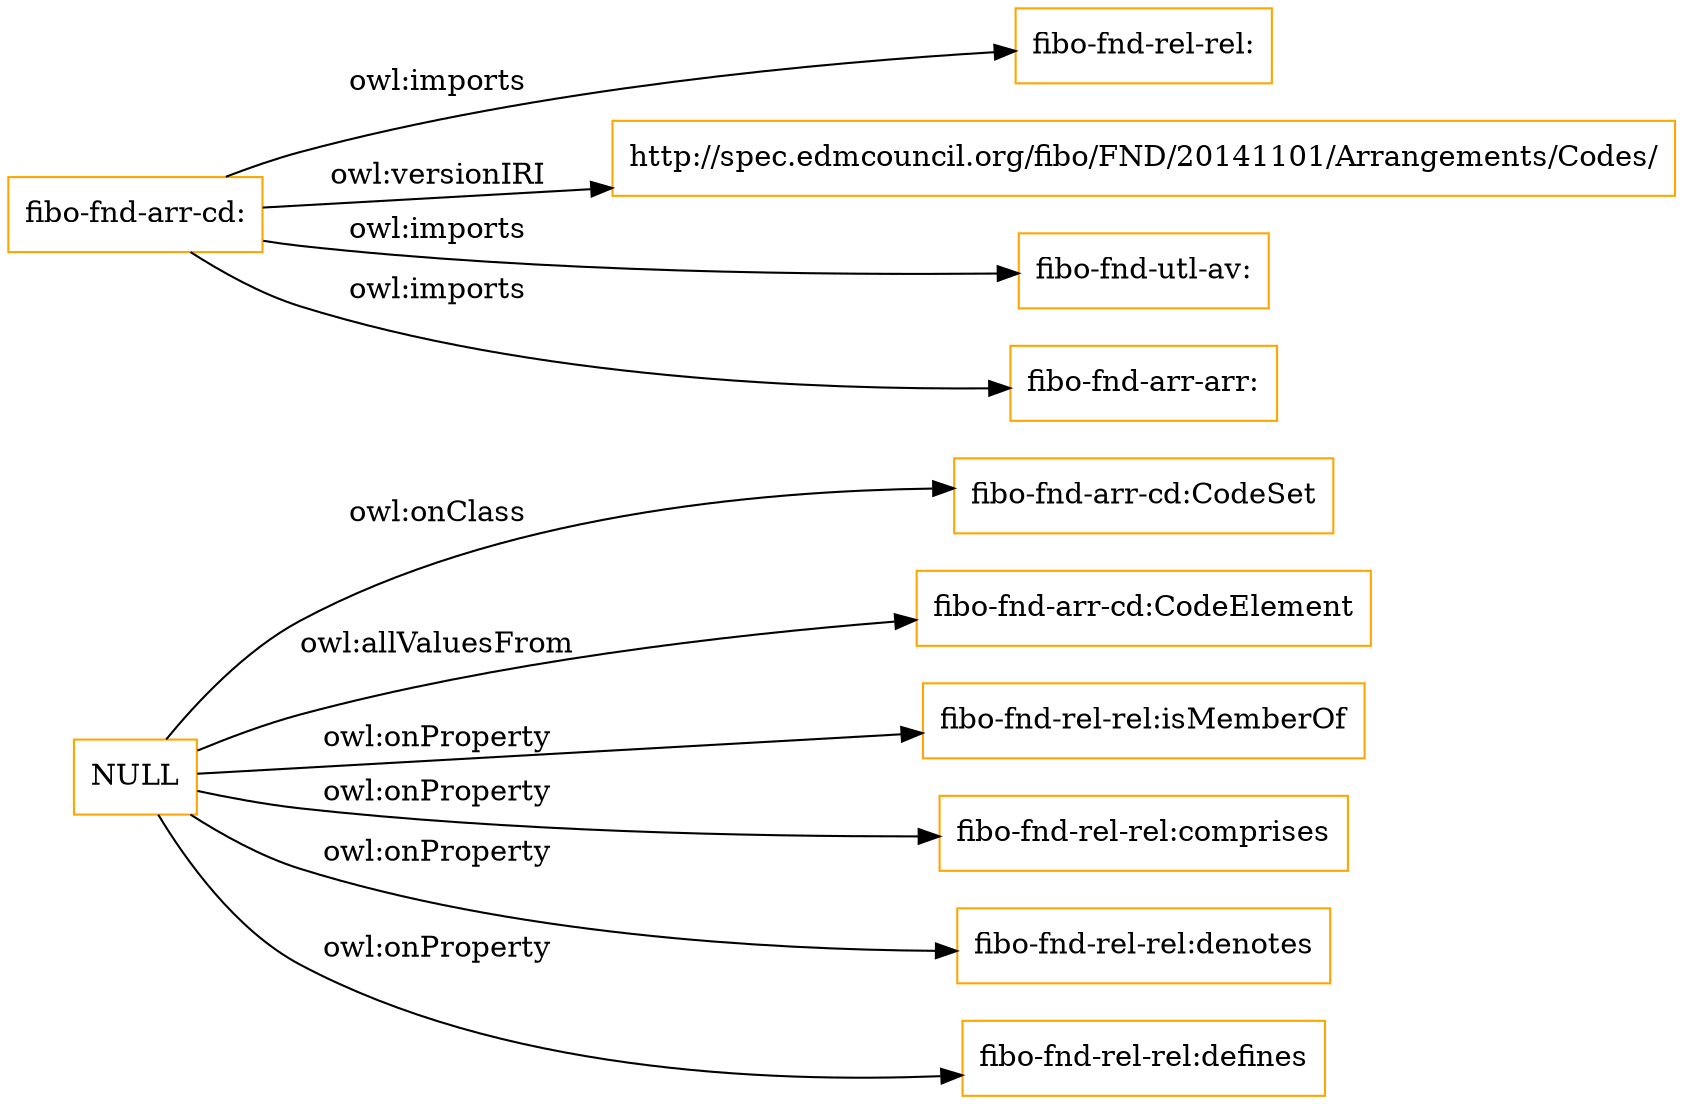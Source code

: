 digraph ar2dtool_diagram { 
rankdir=LR;
size="1501"
node [shape = rectangle, color="orange"]; "fibo-fnd-arr-cd:CodeSet" "fibo-fnd-arr-cd:CodeElement" ; /*classes style*/
	"NULL" -> "fibo-fnd-rel-rel:isMemberOf" [ label = "owl:onProperty" ];
	"NULL" -> "fibo-fnd-arr-cd:CodeSet" [ label = "owl:onClass" ];
	"NULL" -> "fibo-fnd-rel-rel:comprises" [ label = "owl:onProperty" ];
	"NULL" -> "fibo-fnd-rel-rel:denotes" [ label = "owl:onProperty" ];
	"NULL" -> "fibo-fnd-rel-rel:defines" [ label = "owl:onProperty" ];
	"NULL" -> "fibo-fnd-arr-cd:CodeElement" [ label = "owl:allValuesFrom" ];
	"fibo-fnd-arr-cd:" -> "fibo-fnd-rel-rel:" [ label = "owl:imports" ];
	"fibo-fnd-arr-cd:" -> "http://spec.edmcouncil.org/fibo/FND/20141101/Arrangements/Codes/" [ label = "owl:versionIRI" ];
	"fibo-fnd-arr-cd:" -> "fibo-fnd-utl-av:" [ label = "owl:imports" ];
	"fibo-fnd-arr-cd:" -> "fibo-fnd-arr-arr:" [ label = "owl:imports" ];

}

